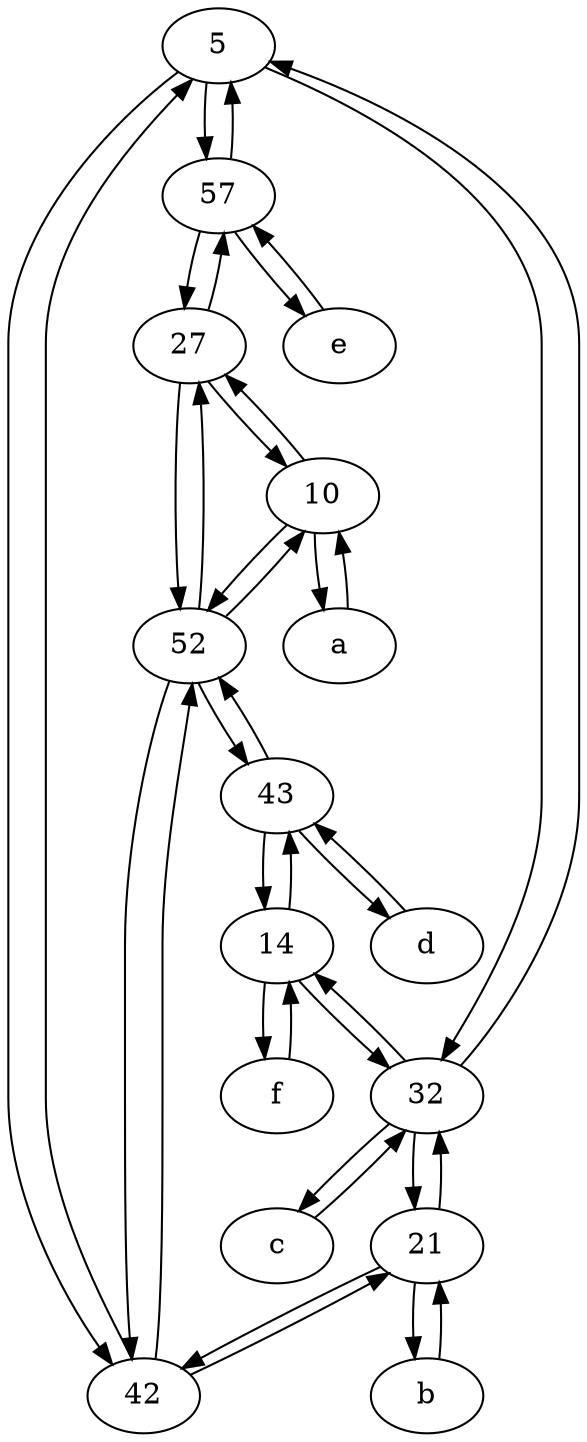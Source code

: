 digraph  {
	5;
	10;
	27;
	57;
	42;
	f [pos="15,45!"];
	52;
	a [pos="40,10!"];
	14;
	32;
	d [pos="20,30!"];
	b [pos="50,20!"];
	c [pos="20,10!"];
	21;
	e [pos="30,50!"];
	43;
	57 -> e;
	14 -> f;
	57 -> 5;
	10 -> 27;
	5 -> 32;
	43 -> 52;
	14 -> 32;
	21 -> b;
	52 -> 42;
	27 -> 10;
	32 -> 5;
	42 -> 5;
	52 -> 43;
	b -> 21;
	5 -> 57;
	d -> 43;
	42 -> 21;
	21 -> 42;
	a -> 10;
	52 -> 10;
	27 -> 57;
	32 -> 21;
	43 -> d;
	52 -> 27;
	57 -> 27;
	10 -> 52;
	10 -> a;
	21 -> 32;
	32 -> c;
	e -> 57;
	32 -> 14;
	43 -> 14;
	c -> 32;
	14 -> 43;
	f -> 14;
	5 -> 42;
	27 -> 52;
	42 -> 52;

	}